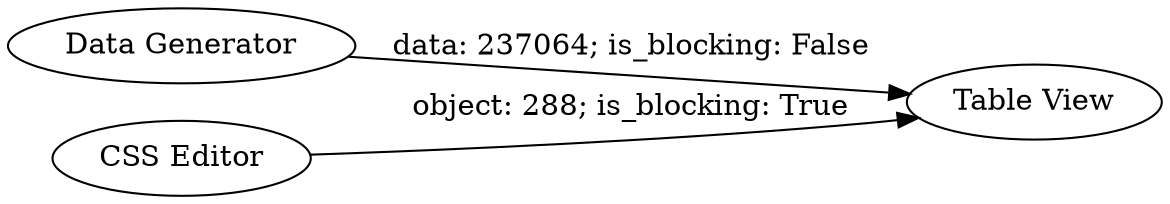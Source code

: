 digraph {
	"7659167253976404144_2" [label="Data Generator"]
	"7659167253976404144_3" [label="CSS Editor"]
	"7659167253976404144_1" [label="Table View"]
	"7659167253976404144_3" -> "7659167253976404144_1" [label="object: 288; is_blocking: True"]
	"7659167253976404144_2" -> "7659167253976404144_1" [label="data: 237064; is_blocking: False"]
	rankdir=LR
}
